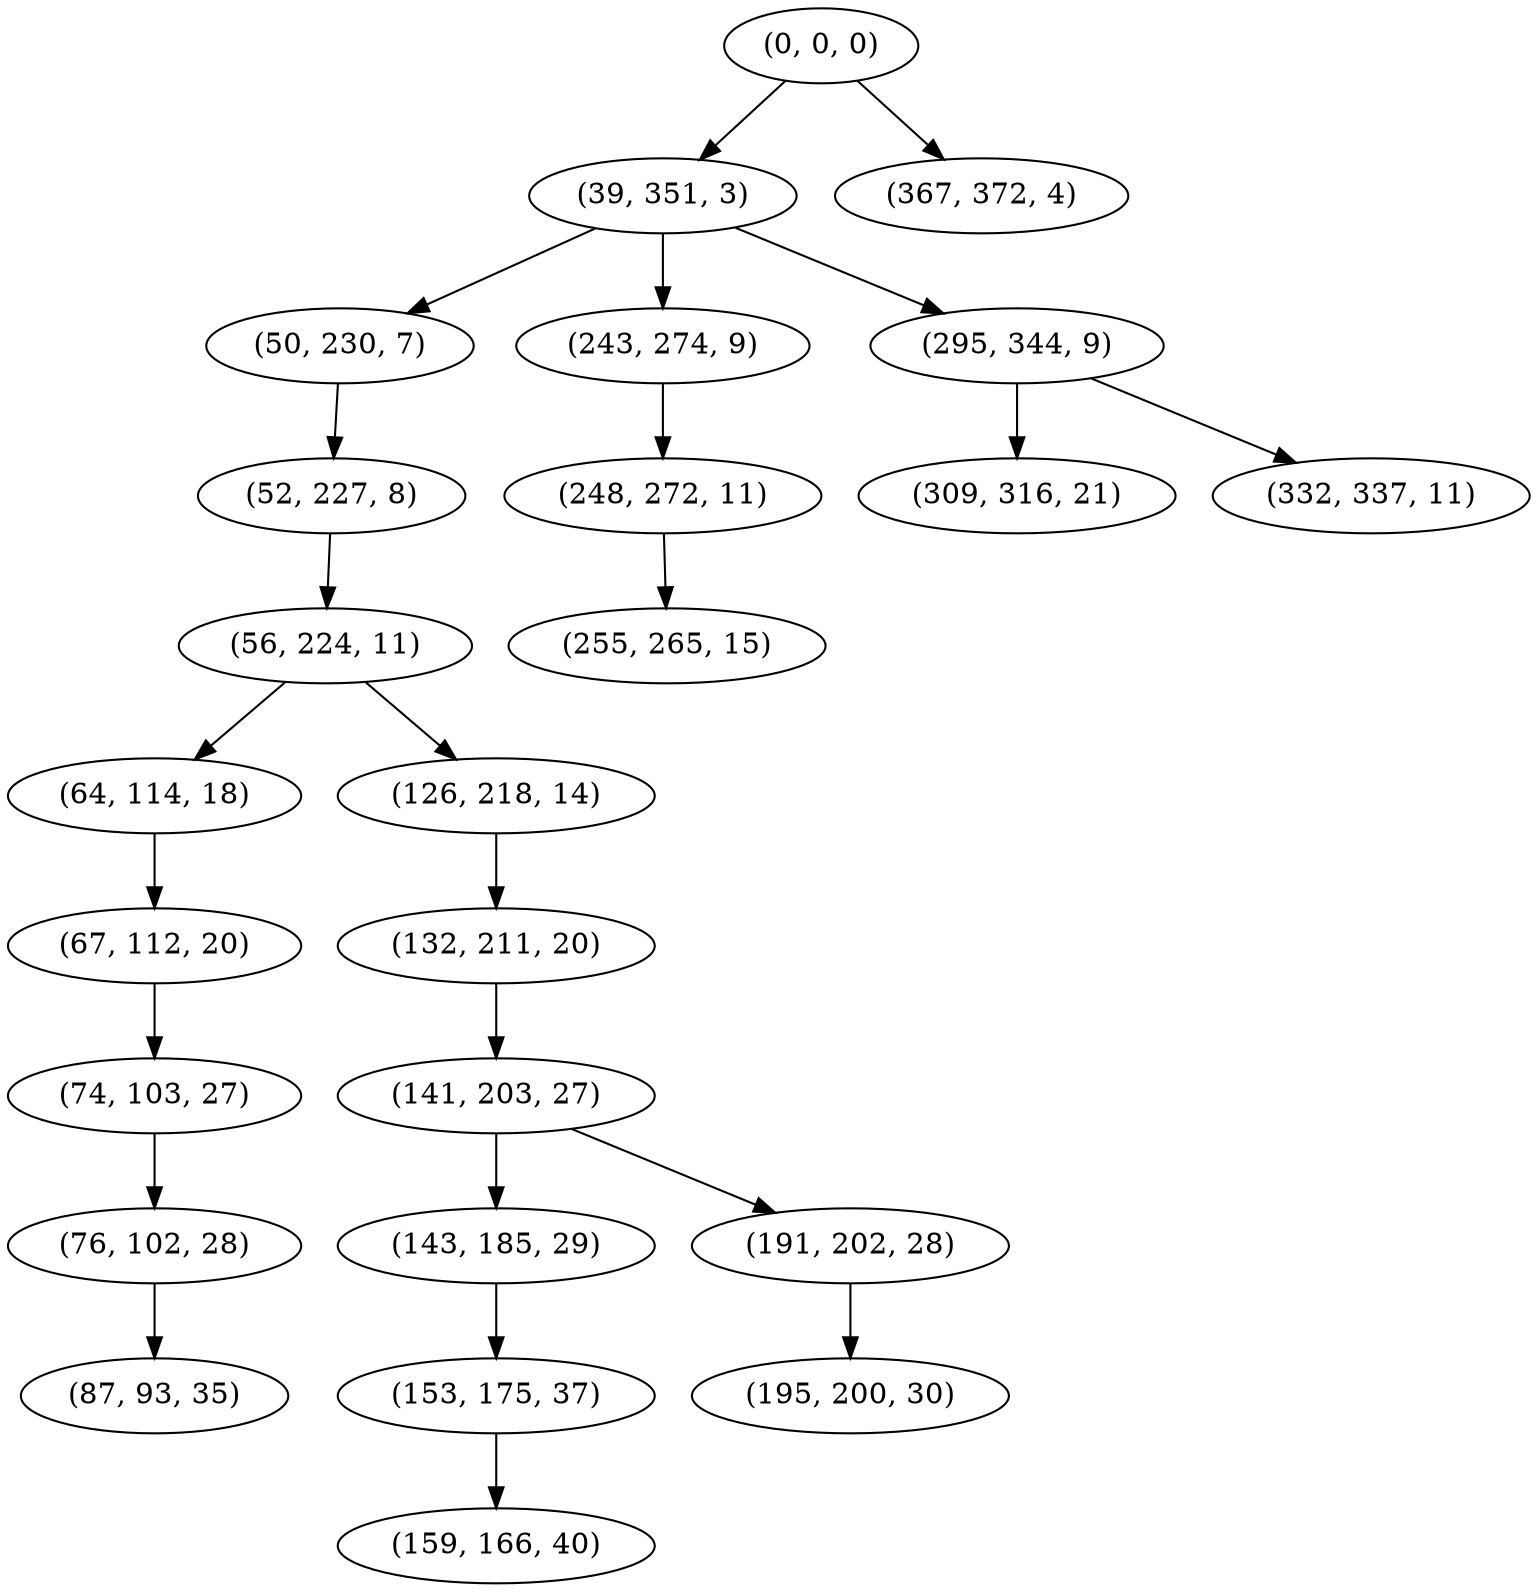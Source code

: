 digraph tree {
    "(0, 0, 0)";
    "(39, 351, 3)";
    "(50, 230, 7)";
    "(52, 227, 8)";
    "(56, 224, 11)";
    "(64, 114, 18)";
    "(67, 112, 20)";
    "(74, 103, 27)";
    "(76, 102, 28)";
    "(87, 93, 35)";
    "(126, 218, 14)";
    "(132, 211, 20)";
    "(141, 203, 27)";
    "(143, 185, 29)";
    "(153, 175, 37)";
    "(159, 166, 40)";
    "(191, 202, 28)";
    "(195, 200, 30)";
    "(243, 274, 9)";
    "(248, 272, 11)";
    "(255, 265, 15)";
    "(295, 344, 9)";
    "(309, 316, 21)";
    "(332, 337, 11)";
    "(367, 372, 4)";
    "(0, 0, 0)" -> "(39, 351, 3)";
    "(0, 0, 0)" -> "(367, 372, 4)";
    "(39, 351, 3)" -> "(50, 230, 7)";
    "(39, 351, 3)" -> "(243, 274, 9)";
    "(39, 351, 3)" -> "(295, 344, 9)";
    "(50, 230, 7)" -> "(52, 227, 8)";
    "(52, 227, 8)" -> "(56, 224, 11)";
    "(56, 224, 11)" -> "(64, 114, 18)";
    "(56, 224, 11)" -> "(126, 218, 14)";
    "(64, 114, 18)" -> "(67, 112, 20)";
    "(67, 112, 20)" -> "(74, 103, 27)";
    "(74, 103, 27)" -> "(76, 102, 28)";
    "(76, 102, 28)" -> "(87, 93, 35)";
    "(126, 218, 14)" -> "(132, 211, 20)";
    "(132, 211, 20)" -> "(141, 203, 27)";
    "(141, 203, 27)" -> "(143, 185, 29)";
    "(141, 203, 27)" -> "(191, 202, 28)";
    "(143, 185, 29)" -> "(153, 175, 37)";
    "(153, 175, 37)" -> "(159, 166, 40)";
    "(191, 202, 28)" -> "(195, 200, 30)";
    "(243, 274, 9)" -> "(248, 272, 11)";
    "(248, 272, 11)" -> "(255, 265, 15)";
    "(295, 344, 9)" -> "(309, 316, 21)";
    "(295, 344, 9)" -> "(332, 337, 11)";
}
